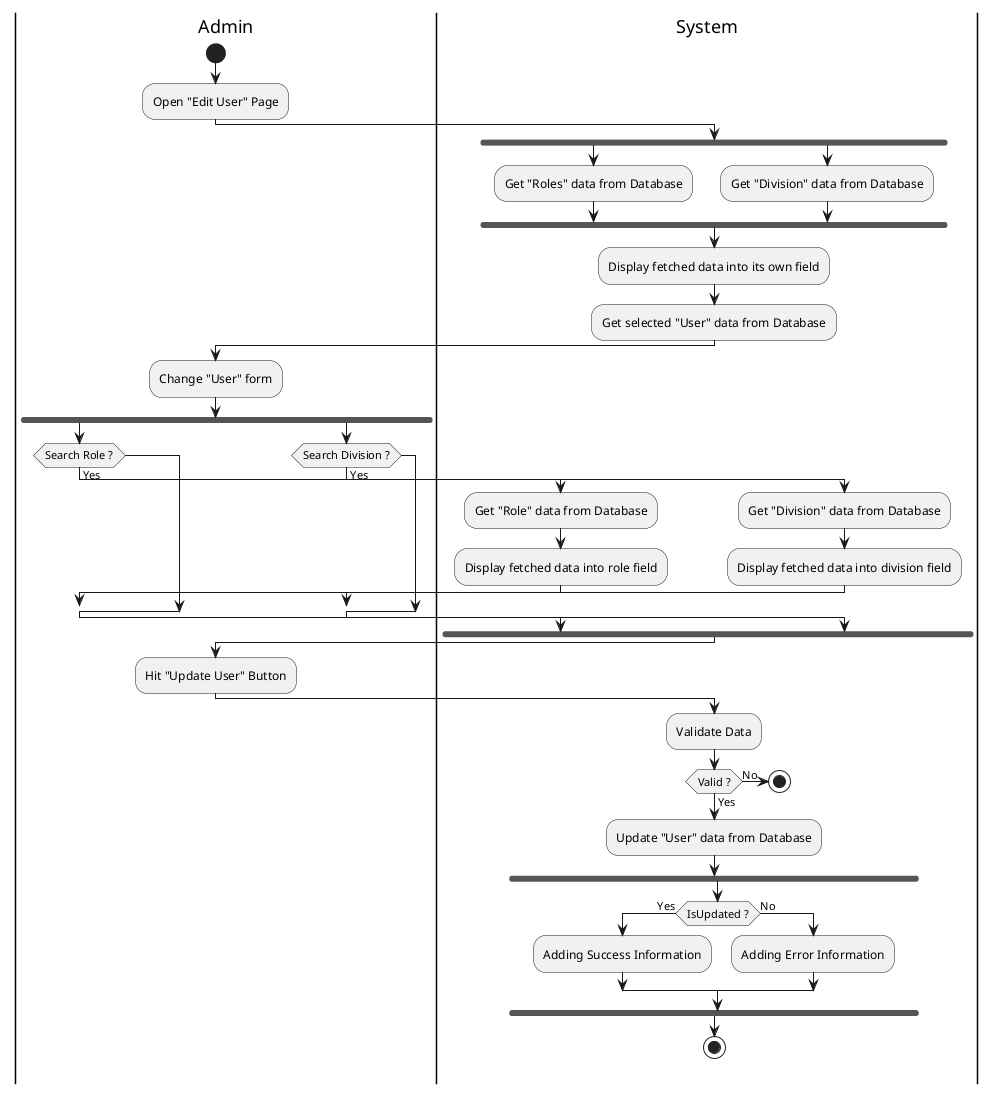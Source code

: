 @startuml UpdateUser

skinparam ConditionEndStyle hline
skinparam Monochrome true
skinparam Shadowing false

|Admin|
start
:Open "Edit User" Page;

|System|
fork
    :Get "Roles" data from Database;
forkagain
    :Get "Division" data from Database;
endfork
:Display fetched data into its own field;
:Get selected "User" data from Database;

|Admin|
:Change "User" form;

fork
|Admin|
if (Search Role ?) then (Yes)
    |System|
    :Get "Role" data from Database;
    :Display fetched data into role field;
endif
forkagain
|Admin|
if (Search Division ?) then (Yes)
    |System|
    :Get "Division" data from Database;
    :Display fetched data into division field;
endif
endfork

|Admin|
:Hit "Update User" Button;

|System|
:Validate Data;
if (Valid ?) then (Yes)
    :Update "User" data from Database;
    fork
        if (IsUpdated ?) then (Yes)
            :Adding Success Information;
        else (No)
            :Adding Error Information;
        endif
    endfork
    stop
else (No)
    stop
endif
@enduml